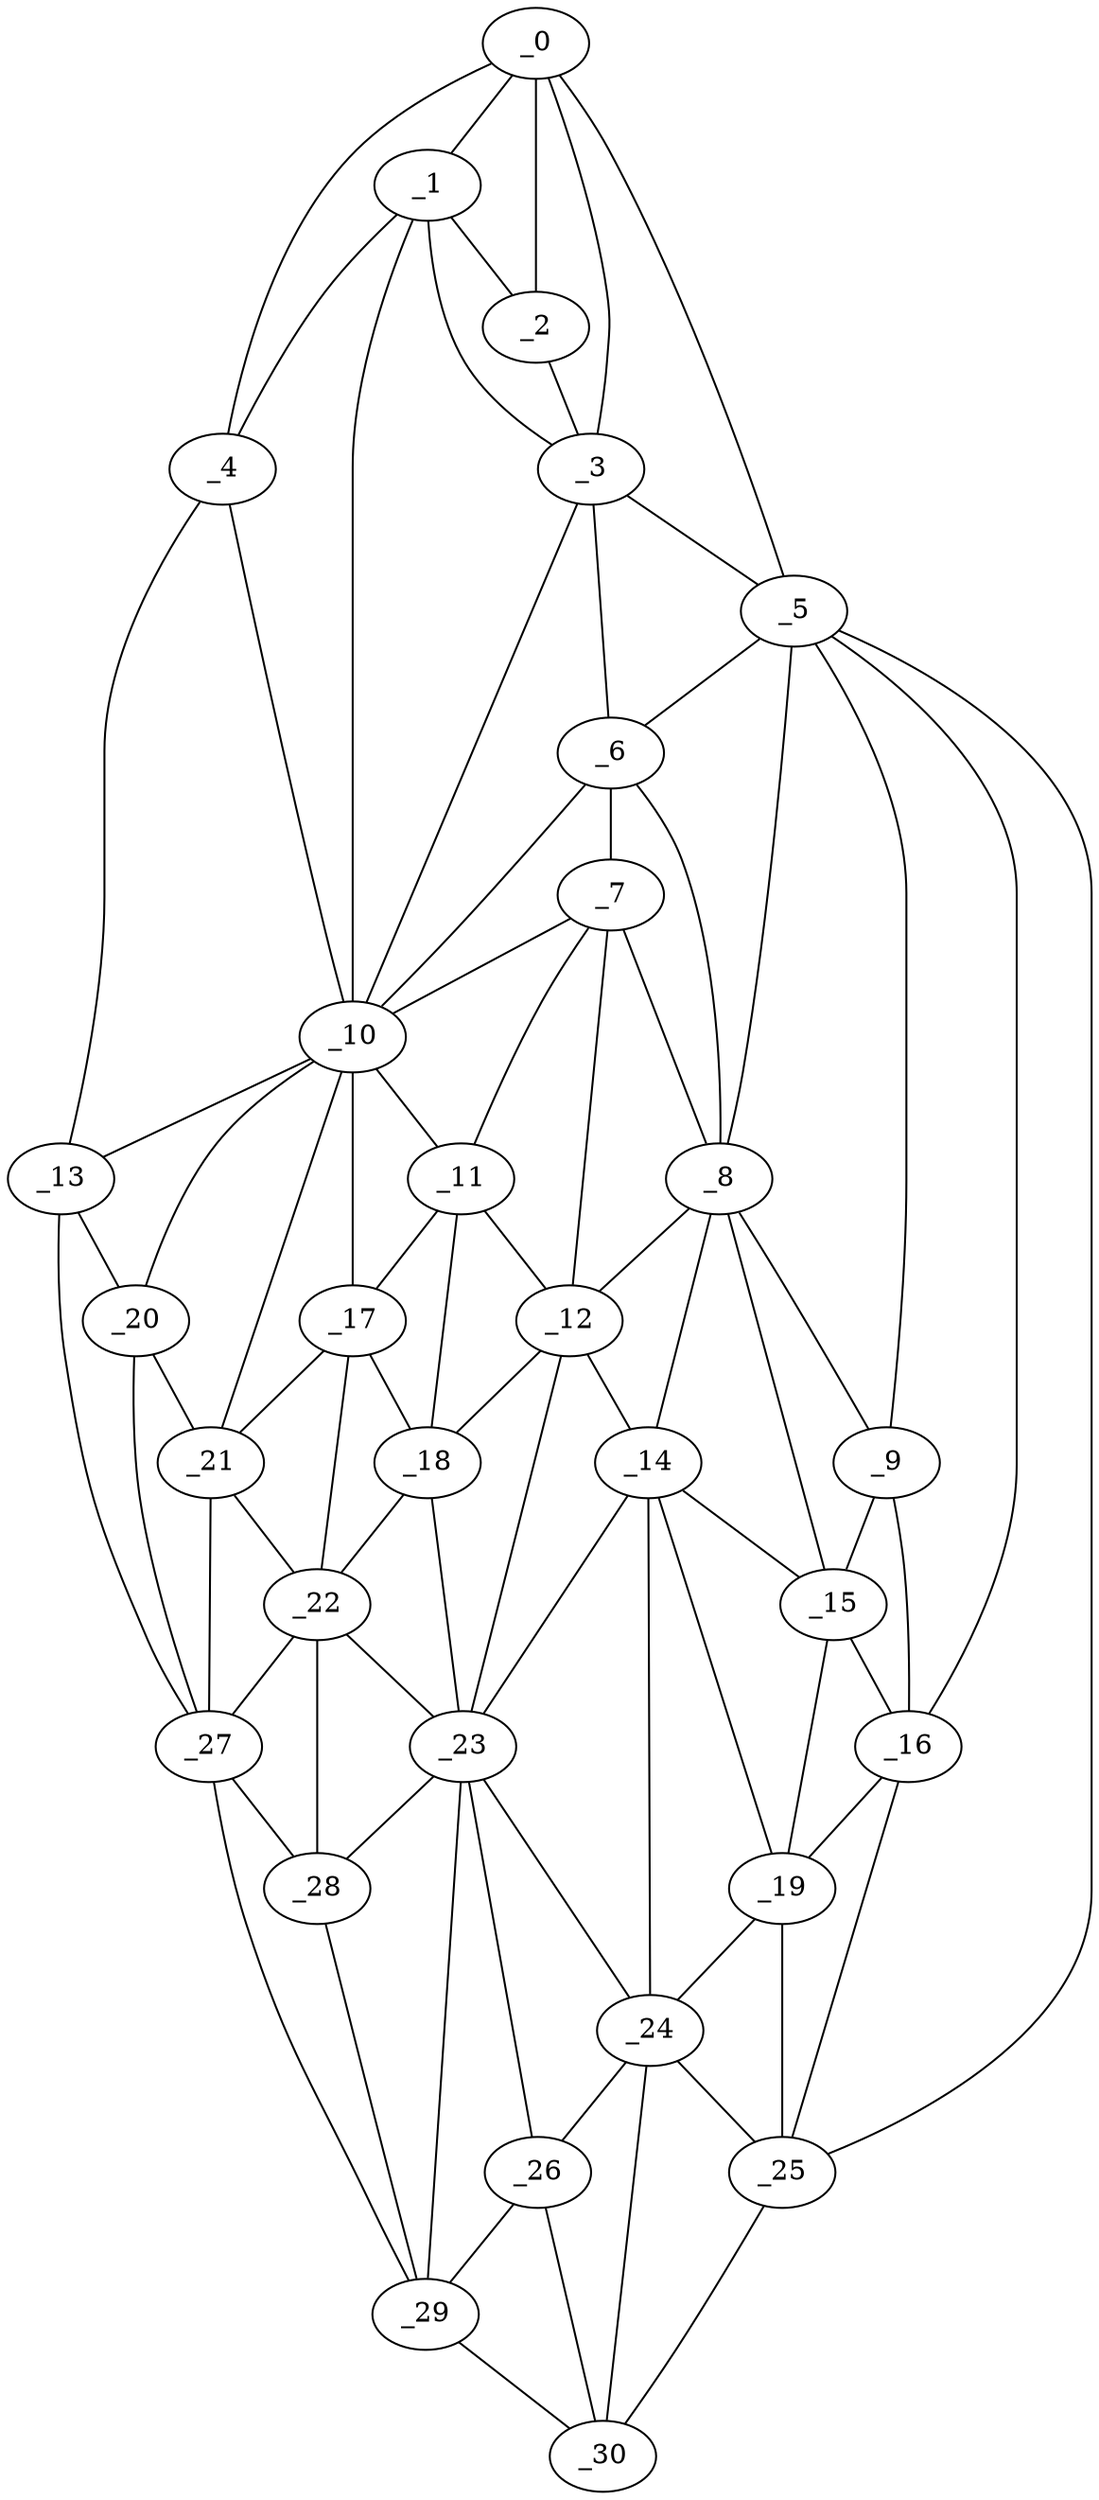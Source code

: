 graph "obj30__225.gxl" {
	_0	 [x=28,
		y=74];
	_1	 [x=36,
		y=65];
	_0 -- _1	 [valence=1];
	_2	 [x=38,
		y=70];
	_0 -- _2	 [valence=2];
	_3	 [x=44,
		y=75];
	_0 -- _3	 [valence=1];
	_4	 [x=46,
		y=7];
	_0 -- _4	 [valence=1];
	_5	 [x=57,
		y=114];
	_0 -- _5	 [valence=1];
	_1 -- _2	 [valence=2];
	_1 -- _3	 [valence=2];
	_1 -- _4	 [valence=1];
	_10	 [x=73,
		y=59];
	_1 -- _10	 [valence=1];
	_2 -- _3	 [valence=1];
	_3 -- _5	 [valence=2];
	_6	 [x=58,
		y=82];
	_3 -- _6	 [valence=2];
	_3 -- _10	 [valence=2];
	_4 -- _10	 [valence=2];
	_13	 [x=78,
		y=8];
	_4 -- _13	 [valence=1];
	_5 -- _6	 [valence=1];
	_8	 [x=67,
		y=93];
	_5 -- _8	 [valence=2];
	_9	 [x=70,
		y=105];
	_5 -- _9	 [valence=1];
	_16	 [x=80,
		y=110];
	_5 -- _16	 [valence=1];
	_25	 [x=96,
		y=108];
	_5 -- _25	 [valence=1];
	_7	 [x=67,
		y=81];
	_6 -- _7	 [valence=2];
	_6 -- _8	 [valence=1];
	_6 -- _10	 [valence=1];
	_7 -- _8	 [valence=1];
	_7 -- _10	 [valence=1];
	_11	 [x=76,
		y=76];
	_7 -- _11	 [valence=1];
	_12	 [x=76,
		y=81];
	_7 -- _12	 [valence=2];
	_8 -- _9	 [valence=1];
	_8 -- _12	 [valence=2];
	_14	 [x=79,
		y=89];
	_8 -- _14	 [valence=2];
	_15	 [x=80,
		y=95];
	_8 -- _15	 [valence=2];
	_9 -- _15	 [valence=2];
	_9 -- _16	 [valence=2];
	_10 -- _11	 [valence=2];
	_10 -- _13	 [valence=2];
	_17	 [x=82,
		y=71];
	_10 -- _17	 [valence=2];
	_20	 [x=88,
		y=47];
	_10 -- _20	 [valence=1];
	_21	 [x=89,
		y=66];
	_10 -- _21	 [valence=2];
	_11 -- _12	 [valence=2];
	_11 -- _17	 [valence=2];
	_18	 [x=83,
		y=75];
	_11 -- _18	 [valence=2];
	_12 -- _14	 [valence=1];
	_12 -- _18	 [valence=1];
	_23	 [x=90,
		y=84];
	_12 -- _23	 [valence=2];
	_13 -- _20	 [valence=1];
	_27	 [x=100,
		y=65];
	_13 -- _27	 [valence=1];
	_14 -- _15	 [valence=1];
	_19	 [x=84,
		y=97];
	_14 -- _19	 [valence=2];
	_14 -- _23	 [valence=2];
	_24	 [x=90,
		y=96];
	_14 -- _24	 [valence=2];
	_15 -- _16	 [valence=2];
	_15 -- _19	 [valence=2];
	_16 -- _19	 [valence=2];
	_16 -- _25	 [valence=2];
	_17 -- _18	 [valence=2];
	_17 -- _21	 [valence=2];
	_22	 [x=90,
		y=77];
	_17 -- _22	 [valence=1];
	_18 -- _22	 [valence=2];
	_18 -- _23	 [valence=2];
	_19 -- _24	 [valence=2];
	_19 -- _25	 [valence=1];
	_20 -- _21	 [valence=2];
	_20 -- _27	 [valence=2];
	_21 -- _22	 [valence=2];
	_21 -- _27	 [valence=1];
	_22 -- _23	 [valence=2];
	_22 -- _27	 [valence=1];
	_28	 [x=101,
		y=77];
	_22 -- _28	 [valence=2];
	_23 -- _24	 [valence=2];
	_26	 [x=99,
		y=93];
	_23 -- _26	 [valence=1];
	_23 -- _28	 [valence=1];
	_29	 [x=102,
		y=86];
	_23 -- _29	 [valence=2];
	_24 -- _25	 [valence=1];
	_24 -- _26	 [valence=2];
	_30	 [x=103,
		y=101];
	_24 -- _30	 [valence=1];
	_25 -- _30	 [valence=1];
	_26 -- _29	 [valence=1];
	_26 -- _30	 [valence=2];
	_27 -- _28	 [valence=2];
	_27 -- _29	 [valence=1];
	_28 -- _29	 [valence=1];
	_29 -- _30	 [valence=1];
}
